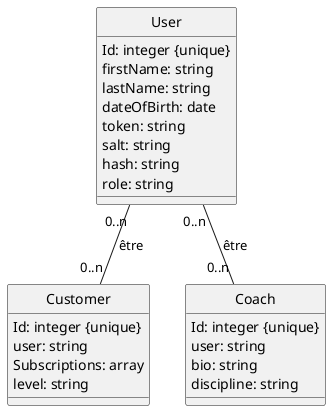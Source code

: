 @startuml
hide circle

class User {
    Id: integer {unique}
    firstName: string 
    lastName: string 
    dateOfBirth: date 
    token: string 
    salt: string 
    hash: string 
    role: string
}

class Customer {
    Id: integer {unique}
    user: string
    Subscriptions: array
    level: string
}

class Coach {
    Id: integer {unique}
    user: string 
    bio: string
    discipline: string
}


User "0..n" -- "0..n" Customer : être
User "0..n" -- "0..n" Coach : être
@enduml